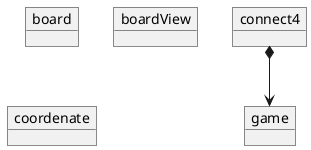@startuml "Classes Diagram"

object connect4
object game
object board
object boardView
object coordenate

connect4 *--> game

@enduml